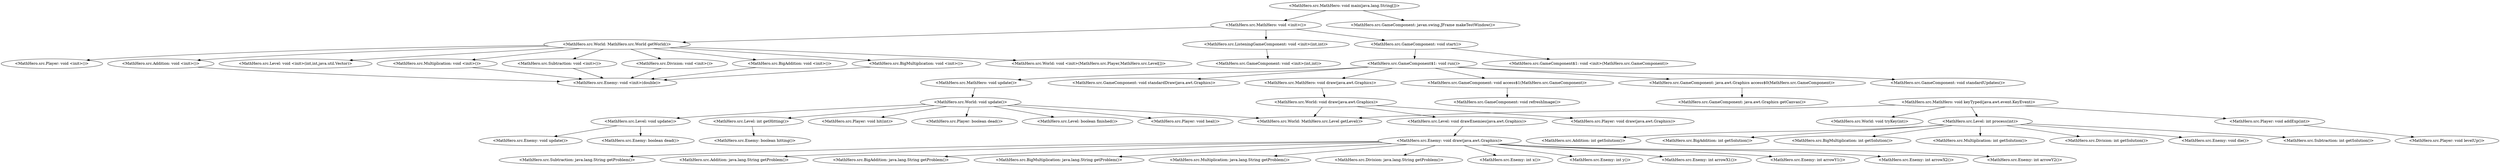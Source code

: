 digraph "MathHero" {
    "<MathHero.src.MathHero: void main(java.lang.String[])>"
    "<MathHero.src.MathHero: void <init>()>"
    "<MathHero.src.MathHero: void main(java.lang.String[])>"->"<MathHero.src.MathHero: void <init>()>";
    "<MathHero.src.GameComponent: javax.swing.JFrame makeTestWindow()>"
    "<MathHero.src.MathHero: void main(java.lang.String[])>"->"<MathHero.src.GameComponent: javax.swing.JFrame makeTestWindow()>";
    "<MathHero.src.World: MathHero.src.World getWorld()>"
    "<MathHero.src.MathHero: void <init>()>"->"<MathHero.src.World: MathHero.src.World getWorld()>";
    "<MathHero.src.ListeningGameComponent: void <init>(int,int)>"
    "<MathHero.src.MathHero: void <init>()>"->"<MathHero.src.ListeningGameComponent: void <init>(int,int)>";
    "<MathHero.src.GameComponent: void start()>"
    "<MathHero.src.MathHero: void <init>()>"->"<MathHero.src.GameComponent: void start()>";
    "<MathHero.src.Player: void <init>()>"
    "<MathHero.src.World: MathHero.src.World getWorld()>"->"<MathHero.src.Player: void <init>()>";
    "<MathHero.src.Addition: void <init>()>"
    "<MathHero.src.World: MathHero.src.World getWorld()>"->"<MathHero.src.Addition: void <init>()>";
    "<MathHero.src.Level: void <init>(int,int,java.util.Vector)>"
    "<MathHero.src.World: MathHero.src.World getWorld()>"->"<MathHero.src.Level: void <init>(int,int,java.util.Vector)>";
    "<MathHero.src.Multiplication: void <init>()>"
    "<MathHero.src.World: MathHero.src.World getWorld()>"->"<MathHero.src.Multiplication: void <init>()>";
    "<MathHero.src.Subtraction: void <init>()>"
    "<MathHero.src.World: MathHero.src.World getWorld()>"->"<MathHero.src.Subtraction: void <init>()>";
    "<MathHero.src.Division: void <init>()>"
    "<MathHero.src.World: MathHero.src.World getWorld()>"->"<MathHero.src.Division: void <init>()>";
    "<MathHero.src.BigAddition: void <init>()>"
    "<MathHero.src.World: MathHero.src.World getWorld()>"->"<MathHero.src.BigAddition: void <init>()>";
    "<MathHero.src.BigMultiplication: void <init>()>"
    "<MathHero.src.World: MathHero.src.World getWorld()>"->"<MathHero.src.BigMultiplication: void <init>()>";
    "<MathHero.src.World: void <init>(MathHero.src.Player,MathHero.src.Level[])>"
    "<MathHero.src.World: MathHero.src.World getWorld()>"->"<MathHero.src.World: void <init>(MathHero.src.Player,MathHero.src.Level[])>";
    "<MathHero.src.GameComponent$1: void run()>"
    "<MathHero.src.GameComponent: void access$1(MathHero.src.GameComponent)>"
    "<MathHero.src.GameComponent$1: void run()>"->"<MathHero.src.GameComponent: void access$1(MathHero.src.GameComponent)>";
    "<MathHero.src.GameComponent: java.awt.Graphics access$0(MathHero.src.GameComponent)>"
    "<MathHero.src.GameComponent$1: void run()>"->"<MathHero.src.GameComponent: java.awt.Graphics access$0(MathHero.src.GameComponent)>";
    "<MathHero.src.GameComponent: void <init>(int,int)>"
    "<MathHero.src.ListeningGameComponent: void <init>(int,int)>"->"<MathHero.src.GameComponent: void <init>(int,int)>";
    "<MathHero.src.GameComponent$1: void <init>(MathHero.src.GameComponent)>"
    "<MathHero.src.GameComponent: void start()>"->"<MathHero.src.GameComponent$1: void <init>(MathHero.src.GameComponent)>";
    "<MathHero.src.GameComponent: void start()>"->"<MathHero.src.GameComponent$1: void run()>";
    "<MathHero.src.Enemy: void <init>(double)>"
    "<MathHero.src.Addition: void <init>()>"->"<MathHero.src.Enemy: void <init>(double)>";
    "<MathHero.src.Multiplication: void <init>()>"->"<MathHero.src.Enemy: void <init>(double)>";
    "<MathHero.src.Subtraction: void <init>()>"->"<MathHero.src.Enemy: void <init>(double)>";
    "<MathHero.src.Division: void <init>()>"->"<MathHero.src.Enemy: void <init>(double)>";
    "<MathHero.src.BigAddition: void <init>()>"->"<MathHero.src.Enemy: void <init>(double)>";
    "<MathHero.src.BigMultiplication: void <init>()>"->"<MathHero.src.Enemy: void <init>(double)>";
    "<MathHero.src.GameComponent: void standardUpdates()>"
    "<MathHero.src.GameComponent$1: void run()>"->"<MathHero.src.GameComponent: void standardUpdates()>";
    "<MathHero.src.MathHero: void update()>"
    "<MathHero.src.GameComponent$1: void run()>"->"<MathHero.src.MathHero: void update()>";
    "<MathHero.src.GameComponent: void standardDraw(java.awt.Graphics)>"
    "<MathHero.src.GameComponent$1: void run()>"->"<MathHero.src.GameComponent: void standardDraw(java.awt.Graphics)>";
    "<MathHero.src.MathHero: void draw(java.awt.Graphics)>"
    "<MathHero.src.GameComponent$1: void run()>"->"<MathHero.src.MathHero: void draw(java.awt.Graphics)>";
    "<MathHero.src.GameComponent: void refreshImage()>"
    "<MathHero.src.GameComponent: void access$1(MathHero.src.GameComponent)>"->"<MathHero.src.GameComponent: void refreshImage()>";
    "<MathHero.src.GameComponent: java.awt.Graphics getCanvas()>"
    "<MathHero.src.GameComponent: java.awt.Graphics access$0(MathHero.src.GameComponent)>"->"<MathHero.src.GameComponent: java.awt.Graphics getCanvas()>";
    "<MathHero.src.World: void update()>"
    "<MathHero.src.MathHero: void update()>"->"<MathHero.src.World: void update()>";
    "<MathHero.src.World: void draw(java.awt.Graphics)>"
    "<MathHero.src.MathHero: void draw(java.awt.Graphics)>"->"<MathHero.src.World: void draw(java.awt.Graphics)>";
    "<MathHero.src.World: MathHero.src.Level getLevel()>"
    "<MathHero.src.World: void update()>"->"<MathHero.src.World: MathHero.src.Level getLevel()>";
    "<MathHero.src.Level: void update()>"
    "<MathHero.src.World: void update()>"->"<MathHero.src.Level: void update()>";
    "<MathHero.src.Level: int getHitting()>"
    "<MathHero.src.World: void update()>"->"<MathHero.src.Level: int getHitting()>";
    "<MathHero.src.Player: void hit(int)>"
    "<MathHero.src.World: void update()>"->"<MathHero.src.Player: void hit(int)>";
    "<MathHero.src.Player: boolean dead()>"
    "<MathHero.src.World: void update()>"->"<MathHero.src.Player: boolean dead()>";
    "<MathHero.src.Level: boolean finished()>"
    "<MathHero.src.World: void update()>"->"<MathHero.src.Level: boolean finished()>";
    "<MathHero.src.Player: void heal()>"
    "<MathHero.src.World: void update()>"->"<MathHero.src.Player: void heal()>";
    "<MathHero.src.World: void draw(java.awt.Graphics)>"->"<MathHero.src.World: MathHero.src.Level getLevel()>";
    "<MathHero.src.Level: void drawEnemies(java.awt.Graphics)>"
    "<MathHero.src.World: void draw(java.awt.Graphics)>"->"<MathHero.src.Level: void drawEnemies(java.awt.Graphics)>";
    "<MathHero.src.Player: void draw(java.awt.Graphics)>"
    "<MathHero.src.World: void draw(java.awt.Graphics)>"->"<MathHero.src.Player: void draw(java.awt.Graphics)>";
    "<MathHero.src.Enemy: void update()>"
    "<MathHero.src.Level: void update()>"->"<MathHero.src.Enemy: void update()>";
    "<MathHero.src.Enemy: boolean dead()>"
    "<MathHero.src.Level: void update()>"->"<MathHero.src.Enemy: boolean dead()>";
    "<MathHero.src.Enemy: boolean hitting()>"
    "<MathHero.src.Level: int getHitting()>"->"<MathHero.src.Enemy: boolean hitting()>";
    "<MathHero.src.Enemy: void draw(java.awt.Graphics)>"
    "<MathHero.src.Level: void drawEnemies(java.awt.Graphics)>"->"<MathHero.src.Enemy: void draw(java.awt.Graphics)>";
    "<MathHero.src.Subtraction: java.lang.String getProblem()>"
    "<MathHero.src.Enemy: void draw(java.awt.Graphics)>"->"<MathHero.src.Subtraction: java.lang.String getProblem()>";
    "<MathHero.src.Addition: java.lang.String getProblem()>"
    "<MathHero.src.Enemy: void draw(java.awt.Graphics)>"->"<MathHero.src.Addition: java.lang.String getProblem()>";
    "<MathHero.src.BigAddition: java.lang.String getProblem()>"
    "<MathHero.src.Enemy: void draw(java.awt.Graphics)>"->"<MathHero.src.BigAddition: java.lang.String getProblem()>";
    "<MathHero.src.BigMultiplication: java.lang.String getProblem()>"
    "<MathHero.src.Enemy: void draw(java.awt.Graphics)>"->"<MathHero.src.BigMultiplication: java.lang.String getProblem()>";
    "<MathHero.src.Multiplication: java.lang.String getProblem()>"
    "<MathHero.src.Enemy: void draw(java.awt.Graphics)>"->"<MathHero.src.Multiplication: java.lang.String getProblem()>";
    "<MathHero.src.Division: java.lang.String getProblem()>"
    "<MathHero.src.Enemy: void draw(java.awt.Graphics)>"->"<MathHero.src.Division: java.lang.String getProblem()>";
    "<MathHero.src.Enemy: int x()>"
    "<MathHero.src.Enemy: void draw(java.awt.Graphics)>"->"<MathHero.src.Enemy: int x()>";
    "<MathHero.src.Enemy: int y()>"
    "<MathHero.src.Enemy: void draw(java.awt.Graphics)>"->"<MathHero.src.Enemy: int y()>";
    "<MathHero.src.Enemy: int arrowX1()>"
    "<MathHero.src.Enemy: void draw(java.awt.Graphics)>"->"<MathHero.src.Enemy: int arrowX1()>";
    "<MathHero.src.Enemy: int arrowY1()>"
    "<MathHero.src.Enemy: void draw(java.awt.Graphics)>"->"<MathHero.src.Enemy: int arrowY1()>";
    "<MathHero.src.Enemy: int arrowX2()>"
    "<MathHero.src.Enemy: void draw(java.awt.Graphics)>"->"<MathHero.src.Enemy: int arrowX2()>";
    "<MathHero.src.Enemy: int arrowY2()>"
    "<MathHero.src.Enemy: void draw(java.awt.Graphics)>"->"<MathHero.src.Enemy: int arrowY2()>";
    "<MathHero.src.MathHero: void keyTyped(java.awt.event.KeyEvent)>"
    "<MathHero.src.World: void tryKey(int)>"
    "<MathHero.src.MathHero: void keyTyped(java.awt.event.KeyEvent)>"->"<MathHero.src.World: void tryKey(int)>";
    "<MathHero.src.MathHero: void keyTyped(java.awt.event.KeyEvent)>"->"<MathHero.src.World: MathHero.src.Level getLevel()>";
    "<MathHero.src.Level: int process(int)>"
    "<MathHero.src.MathHero: void keyTyped(java.awt.event.KeyEvent)>"->"<MathHero.src.Level: int process(int)>";
    "<MathHero.src.Player: void addExp(int)>"
    "<MathHero.src.MathHero: void keyTyped(java.awt.event.KeyEvent)>"->"<MathHero.src.Player: void addExp(int)>";
    "<MathHero.src.Subtraction: int getSolution()>"
    "<MathHero.src.Level: int process(int)>"->"<MathHero.src.Subtraction: int getSolution()>";
    "<MathHero.src.Addition: int getSolution()>"
    "<MathHero.src.Level: int process(int)>"->"<MathHero.src.Addition: int getSolution()>";
    "<MathHero.src.BigAddition: int getSolution()>"
    "<MathHero.src.Level: int process(int)>"->"<MathHero.src.BigAddition: int getSolution()>";
    "<MathHero.src.BigMultiplication: int getSolution()>"
    "<MathHero.src.Level: int process(int)>"->"<MathHero.src.BigMultiplication: int getSolution()>";
    "<MathHero.src.Multiplication: int getSolution()>"
    "<MathHero.src.Level: int process(int)>"->"<MathHero.src.Multiplication: int getSolution()>";
    "<MathHero.src.Division: int getSolution()>"
    "<MathHero.src.Level: int process(int)>"->"<MathHero.src.Division: int getSolution()>";
    "<MathHero.src.Enemy: void die()>"
    "<MathHero.src.Level: int process(int)>"->"<MathHero.src.Enemy: void die()>";
    "<MathHero.src.Player: void levelUp()>"
    "<MathHero.src.Player: void addExp(int)>"->"<MathHero.src.Player: void levelUp()>";
}

